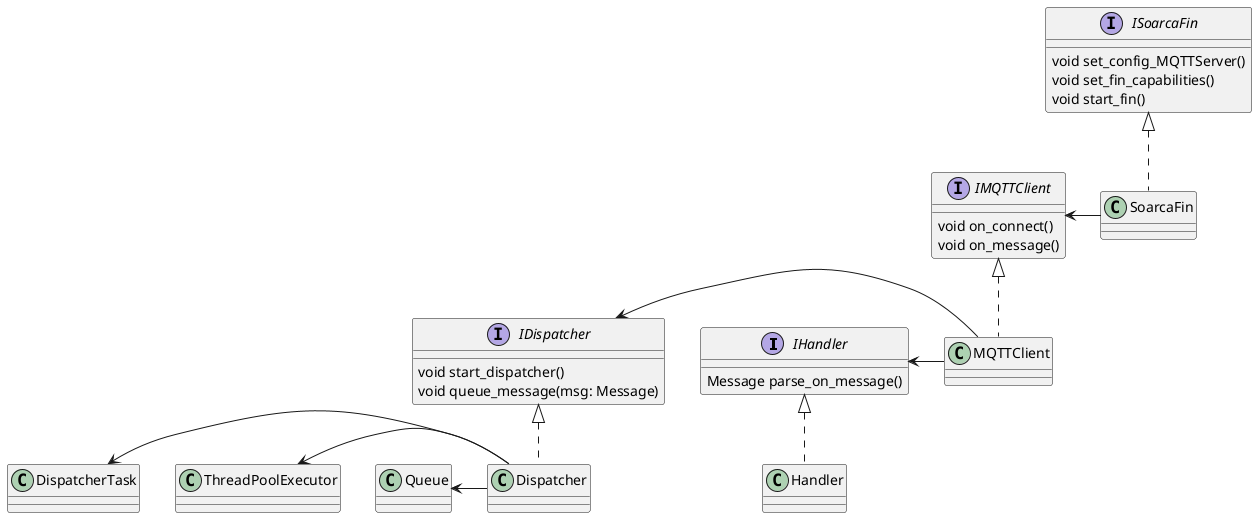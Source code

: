 @startuml Soarca Fin

interface IHandler {
 Message parse_on_message()
}

interface IDispatcher {
 void start_dispatcher()
 void queue_message(msg: Message)
}

interface IMQTTClient {
 void on_connect()
 void on_message()
}

interface ISoarcaFin {
 void set_config_MQTTServer()
 void set_fin_capabilities()
 void start_fin()
}

class SoarcaFin
class MQTTClient
class Handler
class Dispatcher
class DispatcherTask
class ThreadPoolExecutor
class Queue

IHandler <|.. Handler
IDispatcher <|.. Dispatcher
IMQTTClient <|.. MQTTClient
ISoarcaFin <|.. SoarcaFin

IMQTTClient <- SoarcaFin
IDispatcher <- MQTTClient
IHandler <- MQTTClient
DispatcherTask <- Dispatcher
ThreadPoolExecutor <- Dispatcher
Queue <- Dispatcher

@enduml